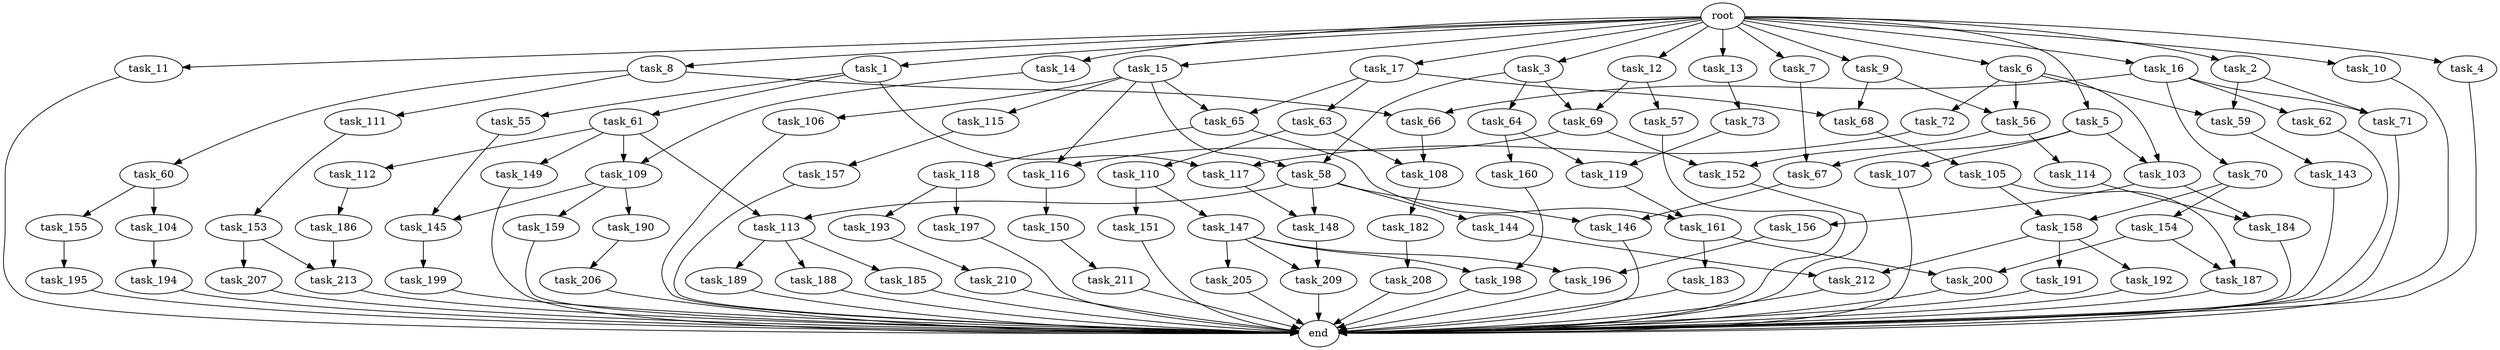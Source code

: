 digraph G {
  task_144 [size="773094113.280000"];
  task_104 [size="3092376453.120000"];
  task_156 [size="1374389534.720000"];
  task_108 [size="6184752906.240000"];
  task_191 [size="5497558138.880000"];
  task_207 [size="2147483648.000000"];
  task_15 [size="10.240000"];
  task_58 [size="9706626088.960001"];
  task_3 [size="10.240000"];
  task_105 [size="8589934592.000000"];
  task_190 [size="5497558138.880000"];
  task_195 [size="3092376453.120000"];
  task_154 [size="4209067950.080000"];
  task_73 [size="3092376453.120000"];
  task_209 [size="4466765987.840000"];
  task_210 [size="4209067950.080000"];
  task_16 [size="10.240000"];
  task_110 [size="3092376453.120000"];
  task_68 [size="1717986918.400000"];
  task_61 [size="3092376453.120000"];
  task_158 [size="6356551598.080000"];
  task_1 [size="10.240000"];
  task_185 [size="1374389534.720000"];
  task_160 [size="8589934592.000000"];
  task_11 [size="10.240000"];
  task_62 [size="3092376453.120000"];
  task_107 [size="6957847019.520000"];
  task_2 [size="10.240000"];
  task_10 [size="10.240000"];
  task_66 [size="3865470566.400000"];
  task_187 [size="5239860101.120000"];
  task_109 [size="8933531975.680000"];
  task_211 [size="2147483648.000000"];
  task_184 [size="2147483648.000000"];
  task_72 [size="1374389534.720000"];
  task_17 [size="10.240000"];
  task_147 [size="3092376453.120000"];
  task_114 [size="6957847019.520000"];
  task_155 [size="3092376453.120000"];
  task_67 [size="7301444403.200000"];
  task_150 [size="8589934592.000000"];
  task_197 [size="2147483648.000000"];
  task_157 [size="343597383.680000"];
  task_106 [size="5497558138.880000"];
  task_12 [size="10.240000"];
  task_146 [size="6270652252.160000"];
  task_194 [size="773094113.280000"];
  task_59 [size="8332236554.240000"];
  task_149 [size="8589934592.000000"];
  end [size="0.000000"];
  task_9 [size="10.240000"];
  task_64 [size="4209067950.080000"];
  task_148 [size="2920577761.280000"];
  task_186 [size="343597383.680000"];
  task_183 [size="5497558138.880000"];
  task_159 [size="5497558138.880000"];
  task_192 [size="5497558138.880000"];
  task_55 [size="3092376453.120000"];
  task_69 [size="8418135900.160000"];
  task_57 [size="4209067950.080000"];
  task_196 [size="2147483648.000000"];
  task_118 [size="773094113.280000"];
  task_65 [size="5841155522.560000"];
  task_212 [size="6871947673.600000"];
  task_198 [size="1717986918.400000"];
  task_206 [size="8589934592.000000"];
  task_13 [size="10.240000"];
  task_193 [size="2147483648.000000"];
  task_152 [size="7301444403.200000"];
  task_145 [size="9706626088.960001"];
  task_182 [size="5497558138.880000"];
  task_205 [size="1374389534.720000"];
  task_5 [size="10.240000"];
  task_189 [size="1374389534.720000"];
  task_115 [size="5497558138.880000"];
  task_8 [size="10.240000"];
  task_56 [size="2748779069.440000"];
  task_188 [size="1374389534.720000"];
  task_14 [size="10.240000"];
  task_116 [size="5841155522.560000"];
  task_4 [size="10.240000"];
  task_119 [size="12799002542.080000"];
  task_161 [size="6270652252.160000"];
  task_213 [size="9105330667.520000"];
  task_113 [size="9363028705.280001"];
  task_112 [size="8589934592.000000"];
  task_199 [size="6957847019.520000"];
  task_153 [size="5497558138.880000"];
  root [size="0.000000"];
  task_60 [size="773094113.280000"];
  task_70 [size="3092376453.120000"];
  task_6 [size="10.240000"];
  task_103 [size="8332236554.240000"];
  task_208 [size="343597383.680000"];
  task_117 [size="8589934592.000000"];
  task_143 [size="1374389534.720000"];
  task_200 [size="8589934592.000000"];
  task_111 [size="773094113.280000"];
  task_151 [size="3092376453.120000"];
  task_63 [size="343597383.680000"];
  task_7 [size="10.240000"];
  task_71 [size="10050223472.639999"];

  task_144 -> task_212 [size="134217728.000000"];
  task_104 -> task_194 [size="75497472.000000"];
  task_156 -> task_196 [size="75497472.000000"];
  task_108 -> task_182 [size="536870912.000000"];
  task_191 -> end [size="1.000000"];
  task_207 -> end [size="1.000000"];
  task_15 -> task_106 [size="536870912.000000"];
  task_15 -> task_116 [size="536870912.000000"];
  task_15 -> task_58 [size="536870912.000000"];
  task_15 -> task_115 [size="536870912.000000"];
  task_15 -> task_65 [size="536870912.000000"];
  task_58 -> task_146 [size="75497472.000000"];
  task_58 -> task_144 [size="75497472.000000"];
  task_58 -> task_113 [size="75497472.000000"];
  task_58 -> task_148 [size="75497472.000000"];
  task_3 -> task_69 [size="411041792.000000"];
  task_3 -> task_58 [size="411041792.000000"];
  task_3 -> task_64 [size="411041792.000000"];
  task_105 -> task_158 [size="209715200.000000"];
  task_105 -> task_187 [size="209715200.000000"];
  task_190 -> task_206 [size="838860800.000000"];
  task_195 -> end [size="1.000000"];
  task_154 -> task_200 [size="301989888.000000"];
  task_154 -> task_187 [size="301989888.000000"];
  task_73 -> task_119 [size="411041792.000000"];
  task_209 -> end [size="1.000000"];
  task_210 -> end [size="1.000000"];
  task_16 -> task_62 [size="301989888.000000"];
  task_16 -> task_66 [size="301989888.000000"];
  task_16 -> task_70 [size="301989888.000000"];
  task_16 -> task_71 [size="301989888.000000"];
  task_110 -> task_151 [size="301989888.000000"];
  task_110 -> task_147 [size="301989888.000000"];
  task_68 -> task_105 [size="838860800.000000"];
  task_61 -> task_113 [size="838860800.000000"];
  task_61 -> task_112 [size="838860800.000000"];
  task_61 -> task_149 [size="838860800.000000"];
  task_61 -> task_109 [size="838860800.000000"];
  task_158 -> task_212 [size="536870912.000000"];
  task_158 -> task_191 [size="536870912.000000"];
  task_158 -> task_192 [size="536870912.000000"];
  task_1 -> task_61 [size="301989888.000000"];
  task_1 -> task_55 [size="301989888.000000"];
  task_1 -> task_117 [size="301989888.000000"];
  task_185 -> end [size="1.000000"];
  task_160 -> task_198 [size="33554432.000000"];
  task_11 -> end [size="1.000000"];
  task_62 -> end [size="1.000000"];
  task_107 -> end [size="1.000000"];
  task_2 -> task_59 [size="679477248.000000"];
  task_2 -> task_71 [size="679477248.000000"];
  task_10 -> end [size="1.000000"];
  task_66 -> task_108 [size="301989888.000000"];
  task_187 -> end [size="1.000000"];
  task_109 -> task_190 [size="536870912.000000"];
  task_109 -> task_159 [size="536870912.000000"];
  task_109 -> task_145 [size="536870912.000000"];
  task_211 -> end [size="1.000000"];
  task_184 -> end [size="1.000000"];
  task_72 -> task_117 [size="536870912.000000"];
  task_17 -> task_63 [size="33554432.000000"];
  task_17 -> task_65 [size="33554432.000000"];
  task_17 -> task_68 [size="33554432.000000"];
  task_147 -> task_198 [size="134217728.000000"];
  task_147 -> task_209 [size="134217728.000000"];
  task_147 -> task_205 [size="134217728.000000"];
  task_147 -> task_196 [size="134217728.000000"];
  task_114 -> task_184 [size="75497472.000000"];
  task_155 -> task_195 [size="301989888.000000"];
  task_67 -> task_146 [size="536870912.000000"];
  task_150 -> task_211 [size="209715200.000000"];
  task_197 -> end [size="1.000000"];
  task_157 -> end [size="1.000000"];
  task_106 -> end [size="1.000000"];
  task_12 -> task_69 [size="411041792.000000"];
  task_12 -> task_57 [size="411041792.000000"];
  task_146 -> end [size="1.000000"];
  task_194 -> end [size="1.000000"];
  task_59 -> task_143 [size="134217728.000000"];
  task_149 -> end [size="1.000000"];
  task_9 -> task_56 [size="134217728.000000"];
  task_9 -> task_68 [size="134217728.000000"];
  task_64 -> task_160 [size="838860800.000000"];
  task_64 -> task_119 [size="838860800.000000"];
  task_148 -> task_209 [size="301989888.000000"];
  task_186 -> task_213 [size="679477248.000000"];
  task_183 -> end [size="1.000000"];
  task_159 -> end [size="1.000000"];
  task_192 -> end [size="1.000000"];
  task_55 -> task_145 [size="411041792.000000"];
  task_69 -> task_116 [size="33554432.000000"];
  task_69 -> task_152 [size="33554432.000000"];
  task_57 -> end [size="1.000000"];
  task_196 -> end [size="1.000000"];
  task_118 -> task_193 [size="209715200.000000"];
  task_118 -> task_197 [size="209715200.000000"];
  task_65 -> task_161 [size="75497472.000000"];
  task_65 -> task_118 [size="75497472.000000"];
  task_212 -> end [size="1.000000"];
  task_198 -> end [size="1.000000"];
  task_206 -> end [size="1.000000"];
  task_13 -> task_73 [size="301989888.000000"];
  task_193 -> task_210 [size="411041792.000000"];
  task_152 -> end [size="1.000000"];
  task_145 -> task_199 [size="679477248.000000"];
  task_182 -> task_208 [size="33554432.000000"];
  task_205 -> end [size="1.000000"];
  task_5 -> task_103 [size="679477248.000000"];
  task_5 -> task_67 [size="679477248.000000"];
  task_5 -> task_107 [size="679477248.000000"];
  task_189 -> end [size="1.000000"];
  task_115 -> task_157 [size="33554432.000000"];
  task_8 -> task_66 [size="75497472.000000"];
  task_8 -> task_60 [size="75497472.000000"];
  task_8 -> task_111 [size="75497472.000000"];
  task_56 -> task_152 [size="679477248.000000"];
  task_56 -> task_114 [size="679477248.000000"];
  task_188 -> end [size="1.000000"];
  task_14 -> task_109 [size="33554432.000000"];
  task_116 -> task_150 [size="838860800.000000"];
  task_4 -> end [size="1.000000"];
  task_119 -> task_161 [size="536870912.000000"];
  task_161 -> task_183 [size="536870912.000000"];
  task_161 -> task_200 [size="536870912.000000"];
  task_213 -> end [size="1.000000"];
  task_113 -> task_189 [size="134217728.000000"];
  task_113 -> task_188 [size="134217728.000000"];
  task_113 -> task_185 [size="134217728.000000"];
  task_112 -> task_186 [size="33554432.000000"];
  task_199 -> end [size="1.000000"];
  task_153 -> task_207 [size="209715200.000000"];
  task_153 -> task_213 [size="209715200.000000"];
  root -> task_8 [size="1.000000"];
  root -> task_9 [size="1.000000"];
  root -> task_16 [size="1.000000"];
  root -> task_14 [size="1.000000"];
  root -> task_6 [size="1.000000"];
  root -> task_4 [size="1.000000"];
  root -> task_5 [size="1.000000"];
  root -> task_1 [size="1.000000"];
  root -> task_13 [size="1.000000"];
  root -> task_15 [size="1.000000"];
  root -> task_11 [size="1.000000"];
  root -> task_3 [size="1.000000"];
  root -> task_12 [size="1.000000"];
  root -> task_2 [size="1.000000"];
  root -> task_10 [size="1.000000"];
  root -> task_7 [size="1.000000"];
  root -> task_17 [size="1.000000"];
  task_60 -> task_104 [size="301989888.000000"];
  task_60 -> task_155 [size="301989888.000000"];
  task_70 -> task_154 [size="411041792.000000"];
  task_70 -> task_158 [size="411041792.000000"];
  task_6 -> task_103 [size="134217728.000000"];
  task_6 -> task_59 [size="134217728.000000"];
  task_6 -> task_72 [size="134217728.000000"];
  task_6 -> task_56 [size="134217728.000000"];
  task_103 -> task_156 [size="134217728.000000"];
  task_103 -> task_184 [size="134217728.000000"];
  task_208 -> end [size="1.000000"];
  task_117 -> task_148 [size="209715200.000000"];
  task_143 -> end [size="1.000000"];
  task_200 -> end [size="1.000000"];
  task_111 -> task_153 [size="536870912.000000"];
  task_151 -> end [size="1.000000"];
  task_63 -> task_108 [size="301989888.000000"];
  task_63 -> task_110 [size="301989888.000000"];
  task_7 -> task_67 [size="33554432.000000"];
  task_71 -> end [size="1.000000"];
}
